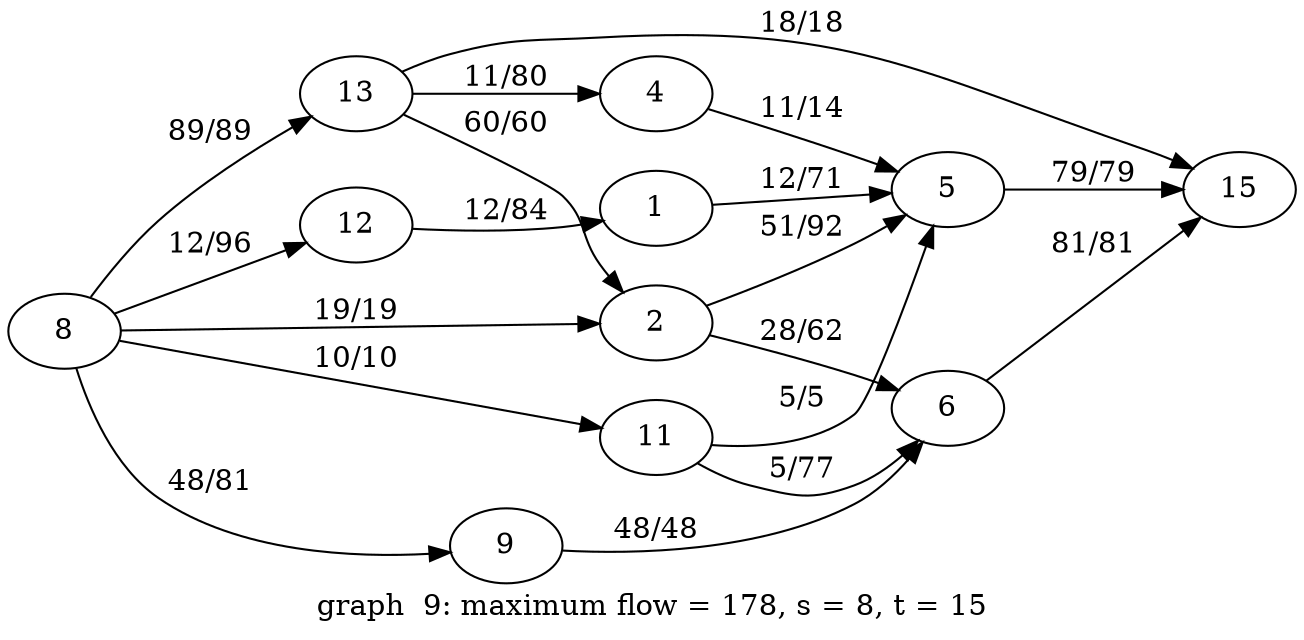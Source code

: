 digraph g{
 rankdir = LR
1 -> 5 [label = " 12/71 "];
2 -> 6 [label = " 28/62 "];
2 -> 5 [label = " 51/92 "];
4 -> 5 [label = " 11/14 "];
5 -> 15 [label = " 79/79 "];
6 -> 15 [label = " 81/81 "];
8 -> 13 [label = " 89/89 "];
8 -> 2 [label = " 19/19 "];
8 -> 12 [label = " 12/96 "];
8 -> 11 [label = " 10/10 "];
8 -> 9 [label = " 48/81 "];
9 -> 6 [label = " 48/48 "];
11 -> 5 [label = " 5/5 "];
11 -> 6 [label = " 5/77 "];
12 -> 1 [label = " 12/84 "];
13 -> 15 [label = " 18/18 "];
13 -> 2 [label = " 60/60 "];
13 -> 4 [label = " 11/80 "];
label = "graph  9: maximum flow = 178, s = 8, t = 15"
}
